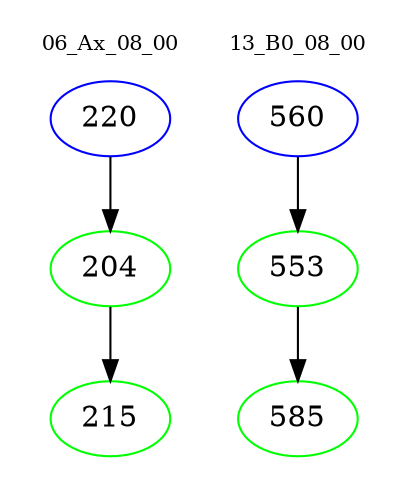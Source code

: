 digraph{
subgraph cluster_0 {
color = white
label = "06_Ax_08_00";
fontsize=10;
T0_220 [label="220", color="blue"]
T0_220 -> T0_204 [color="black"]
T0_204 [label="204", color="green"]
T0_204 -> T0_215 [color="black"]
T0_215 [label="215", color="green"]
}
subgraph cluster_1 {
color = white
label = "13_B0_08_00";
fontsize=10;
T1_560 [label="560", color="blue"]
T1_560 -> T1_553 [color="black"]
T1_553 [label="553", color="green"]
T1_553 -> T1_585 [color="black"]
T1_585 [label="585", color="green"]
}
}
